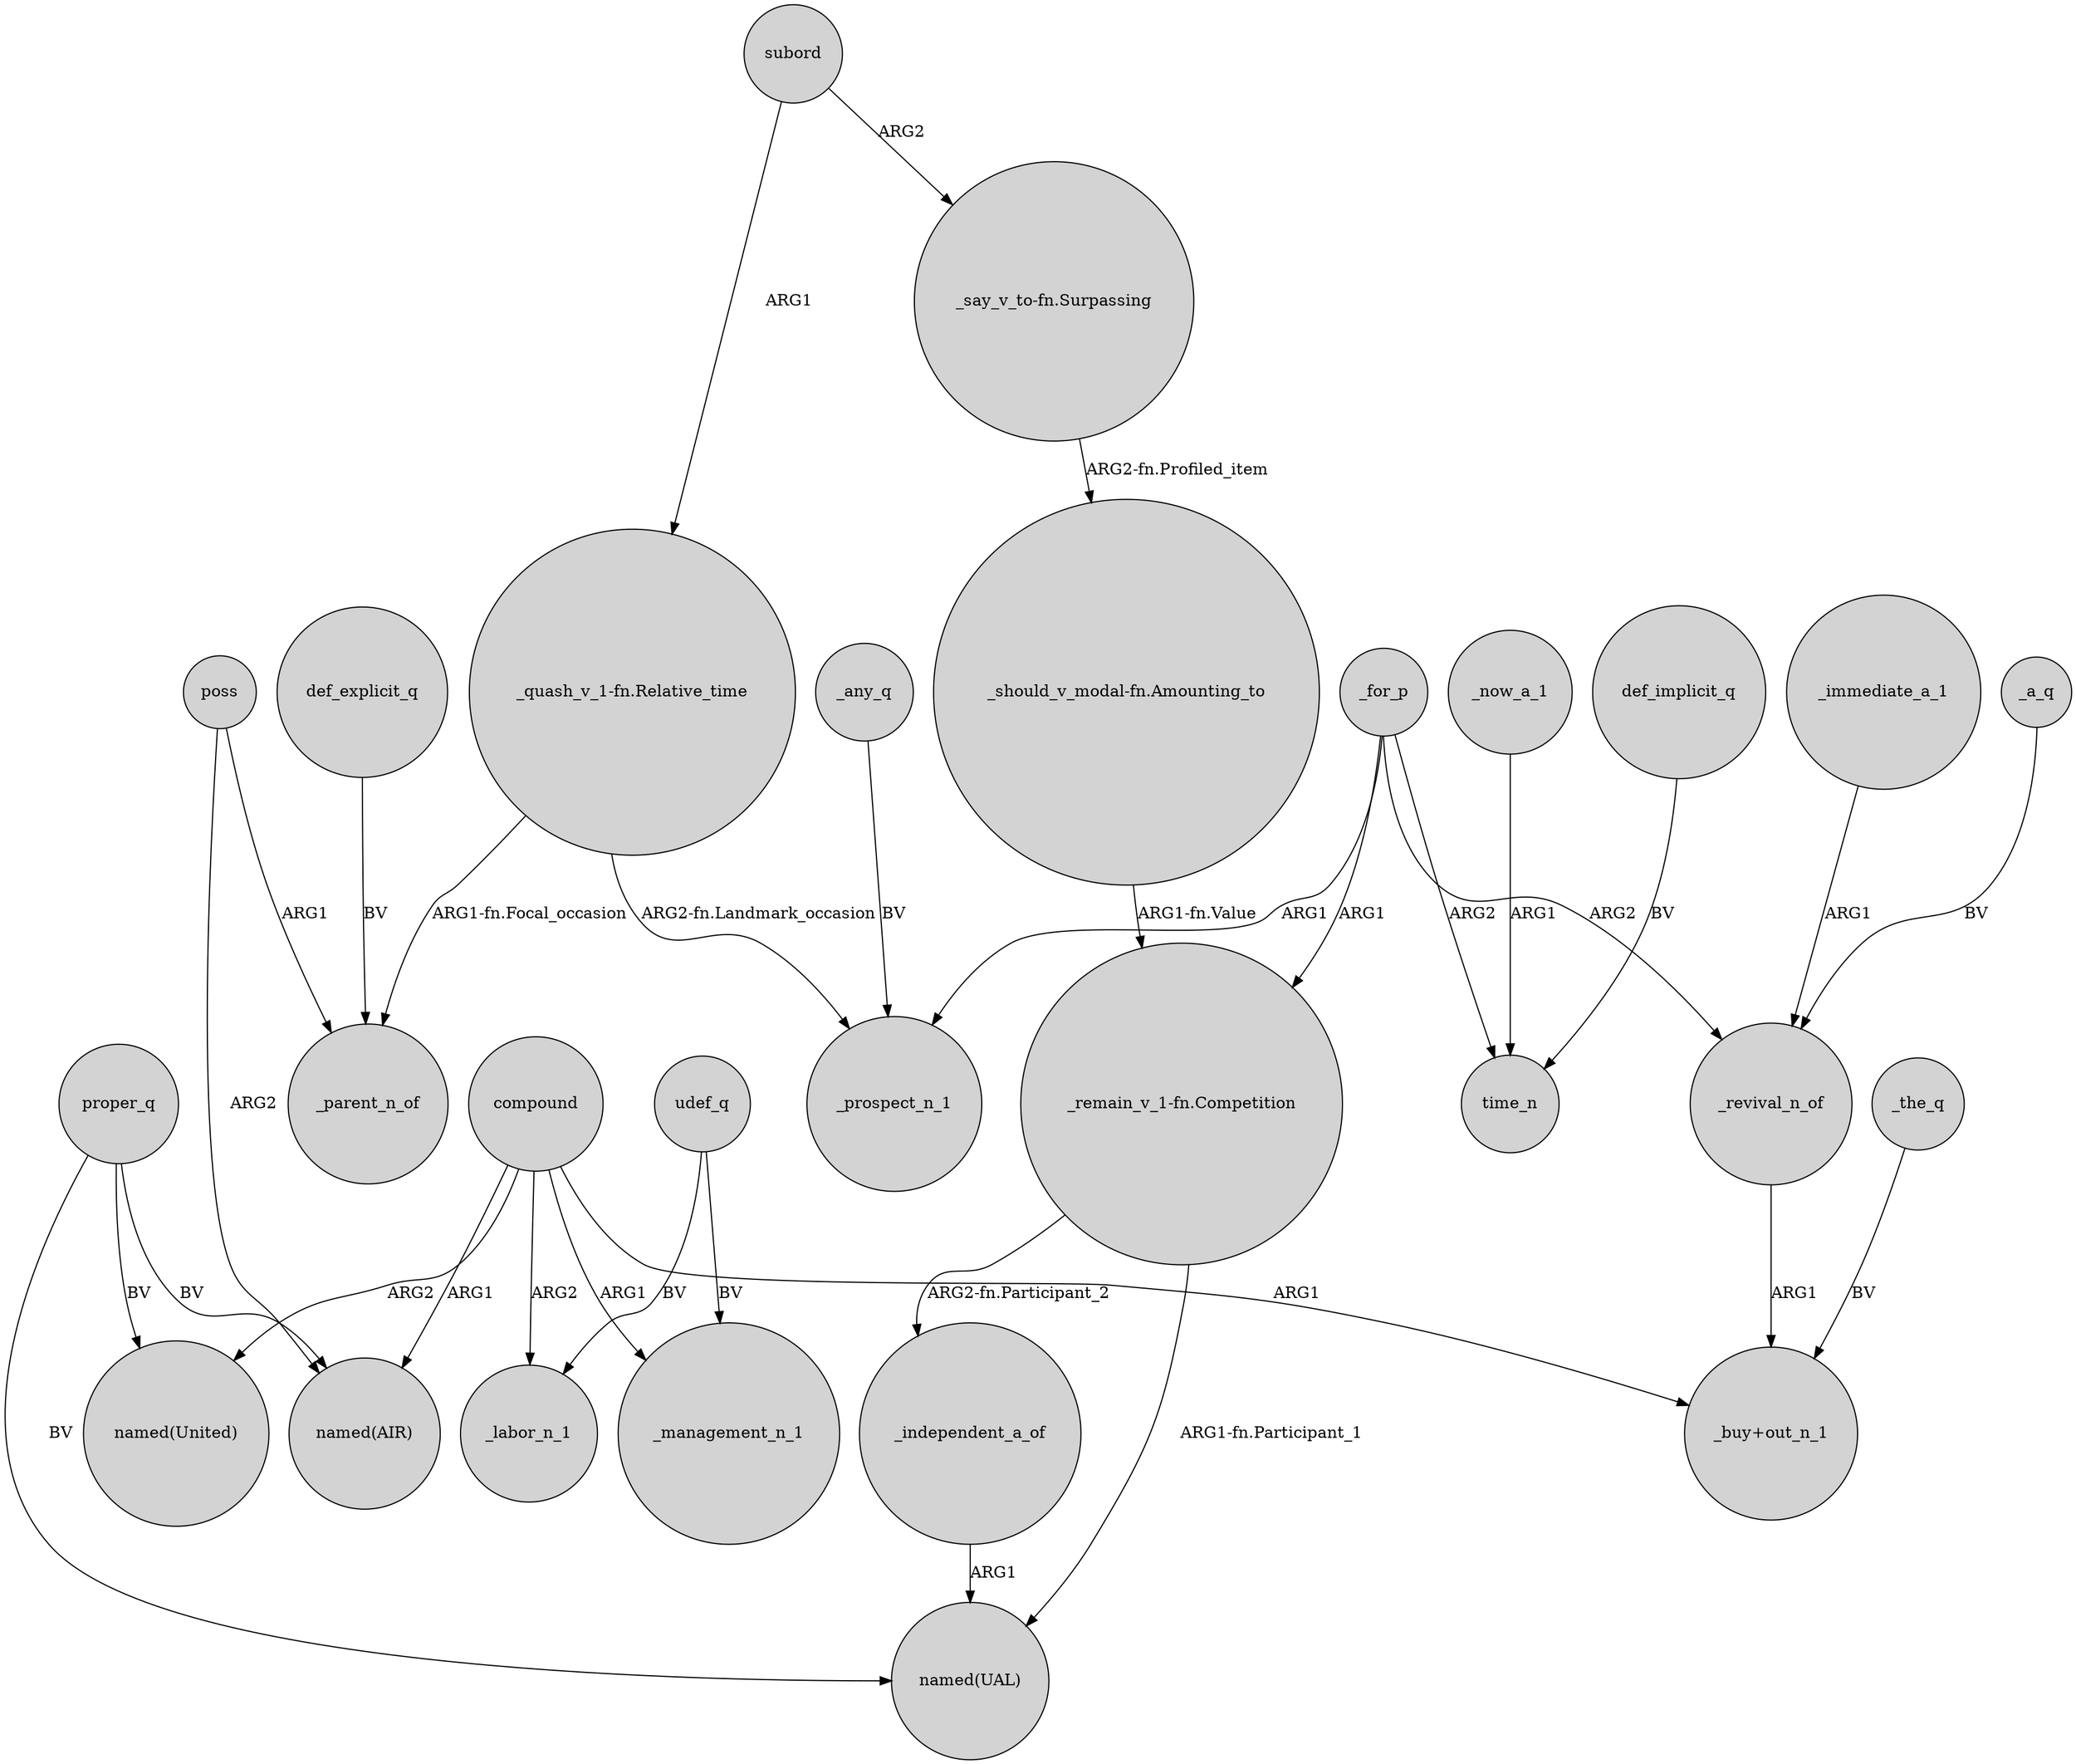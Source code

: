 digraph {
	node [shape=circle style=filled]
	_immediate_a_1 -> _revival_n_of [label=ARG1]
	_a_q -> _revival_n_of [label=BV]
	"_say_v_to-fn.Surpassing" -> "_should_v_modal-fn.Amounting_to" [label="ARG2-fn.Profiled_item"]
	_for_p -> time_n [label=ARG2]
	subord -> "_quash_v_1-fn.Relative_time" [label=ARG1]
	compound -> "named(United)" [label=ARG2]
	_independent_a_of -> "named(UAL)" [label=ARG1]
	proper_q -> "named(AIR)" [label=BV]
	"_remain_v_1-fn.Competition" -> _independent_a_of [label="ARG2-fn.Participant_2"]
	_now_a_1 -> time_n [label=ARG1]
	_for_p -> _revival_n_of [label=ARG2]
	def_explicit_q -> _parent_n_of [label=BV]
	udef_q -> _management_n_1 [label=BV]
	proper_q -> "named(UAL)" [label=BV]
	"_quash_v_1-fn.Relative_time" -> _parent_n_of [label="ARG1-fn.Focal_occasion"]
	subord -> "_say_v_to-fn.Surpassing" [label=ARG2]
	poss -> "named(AIR)" [label=ARG2]
	compound -> _management_n_1 [label=ARG1]
	proper_q -> "named(United)" [label=BV]
	compound -> _labor_n_1 [label=ARG2]
	_revival_n_of -> "_buy+out_n_1" [label=ARG1]
	udef_q -> _labor_n_1 [label=BV]
	compound -> "_buy+out_n_1" [label=ARG1]
	"_should_v_modal-fn.Amounting_to" -> "_remain_v_1-fn.Competition" [label="ARG1-fn.Value"]
	compound -> "named(AIR)" [label=ARG1]
	"_remain_v_1-fn.Competition" -> "named(UAL)" [label="ARG1-fn.Participant_1"]
	_the_q -> "_buy+out_n_1" [label=BV]
	def_implicit_q -> time_n [label=BV]
	poss -> _parent_n_of [label=ARG1]
	_for_p -> _prospect_n_1 [label=ARG1]
	"_quash_v_1-fn.Relative_time" -> _prospect_n_1 [label="ARG2-fn.Landmark_occasion"]
	_for_p -> "_remain_v_1-fn.Competition" [label=ARG1]
	_any_q -> _prospect_n_1 [label=BV]
}
